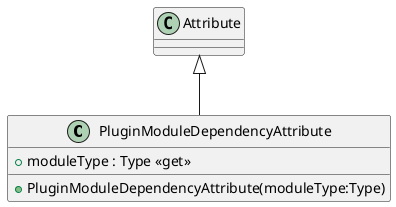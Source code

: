 @startuml
class PluginModuleDependencyAttribute {
    + PluginModuleDependencyAttribute(moduleType:Type)
    + moduleType : Type <<get>>
}
Attribute <|-- PluginModuleDependencyAttribute
@enduml
